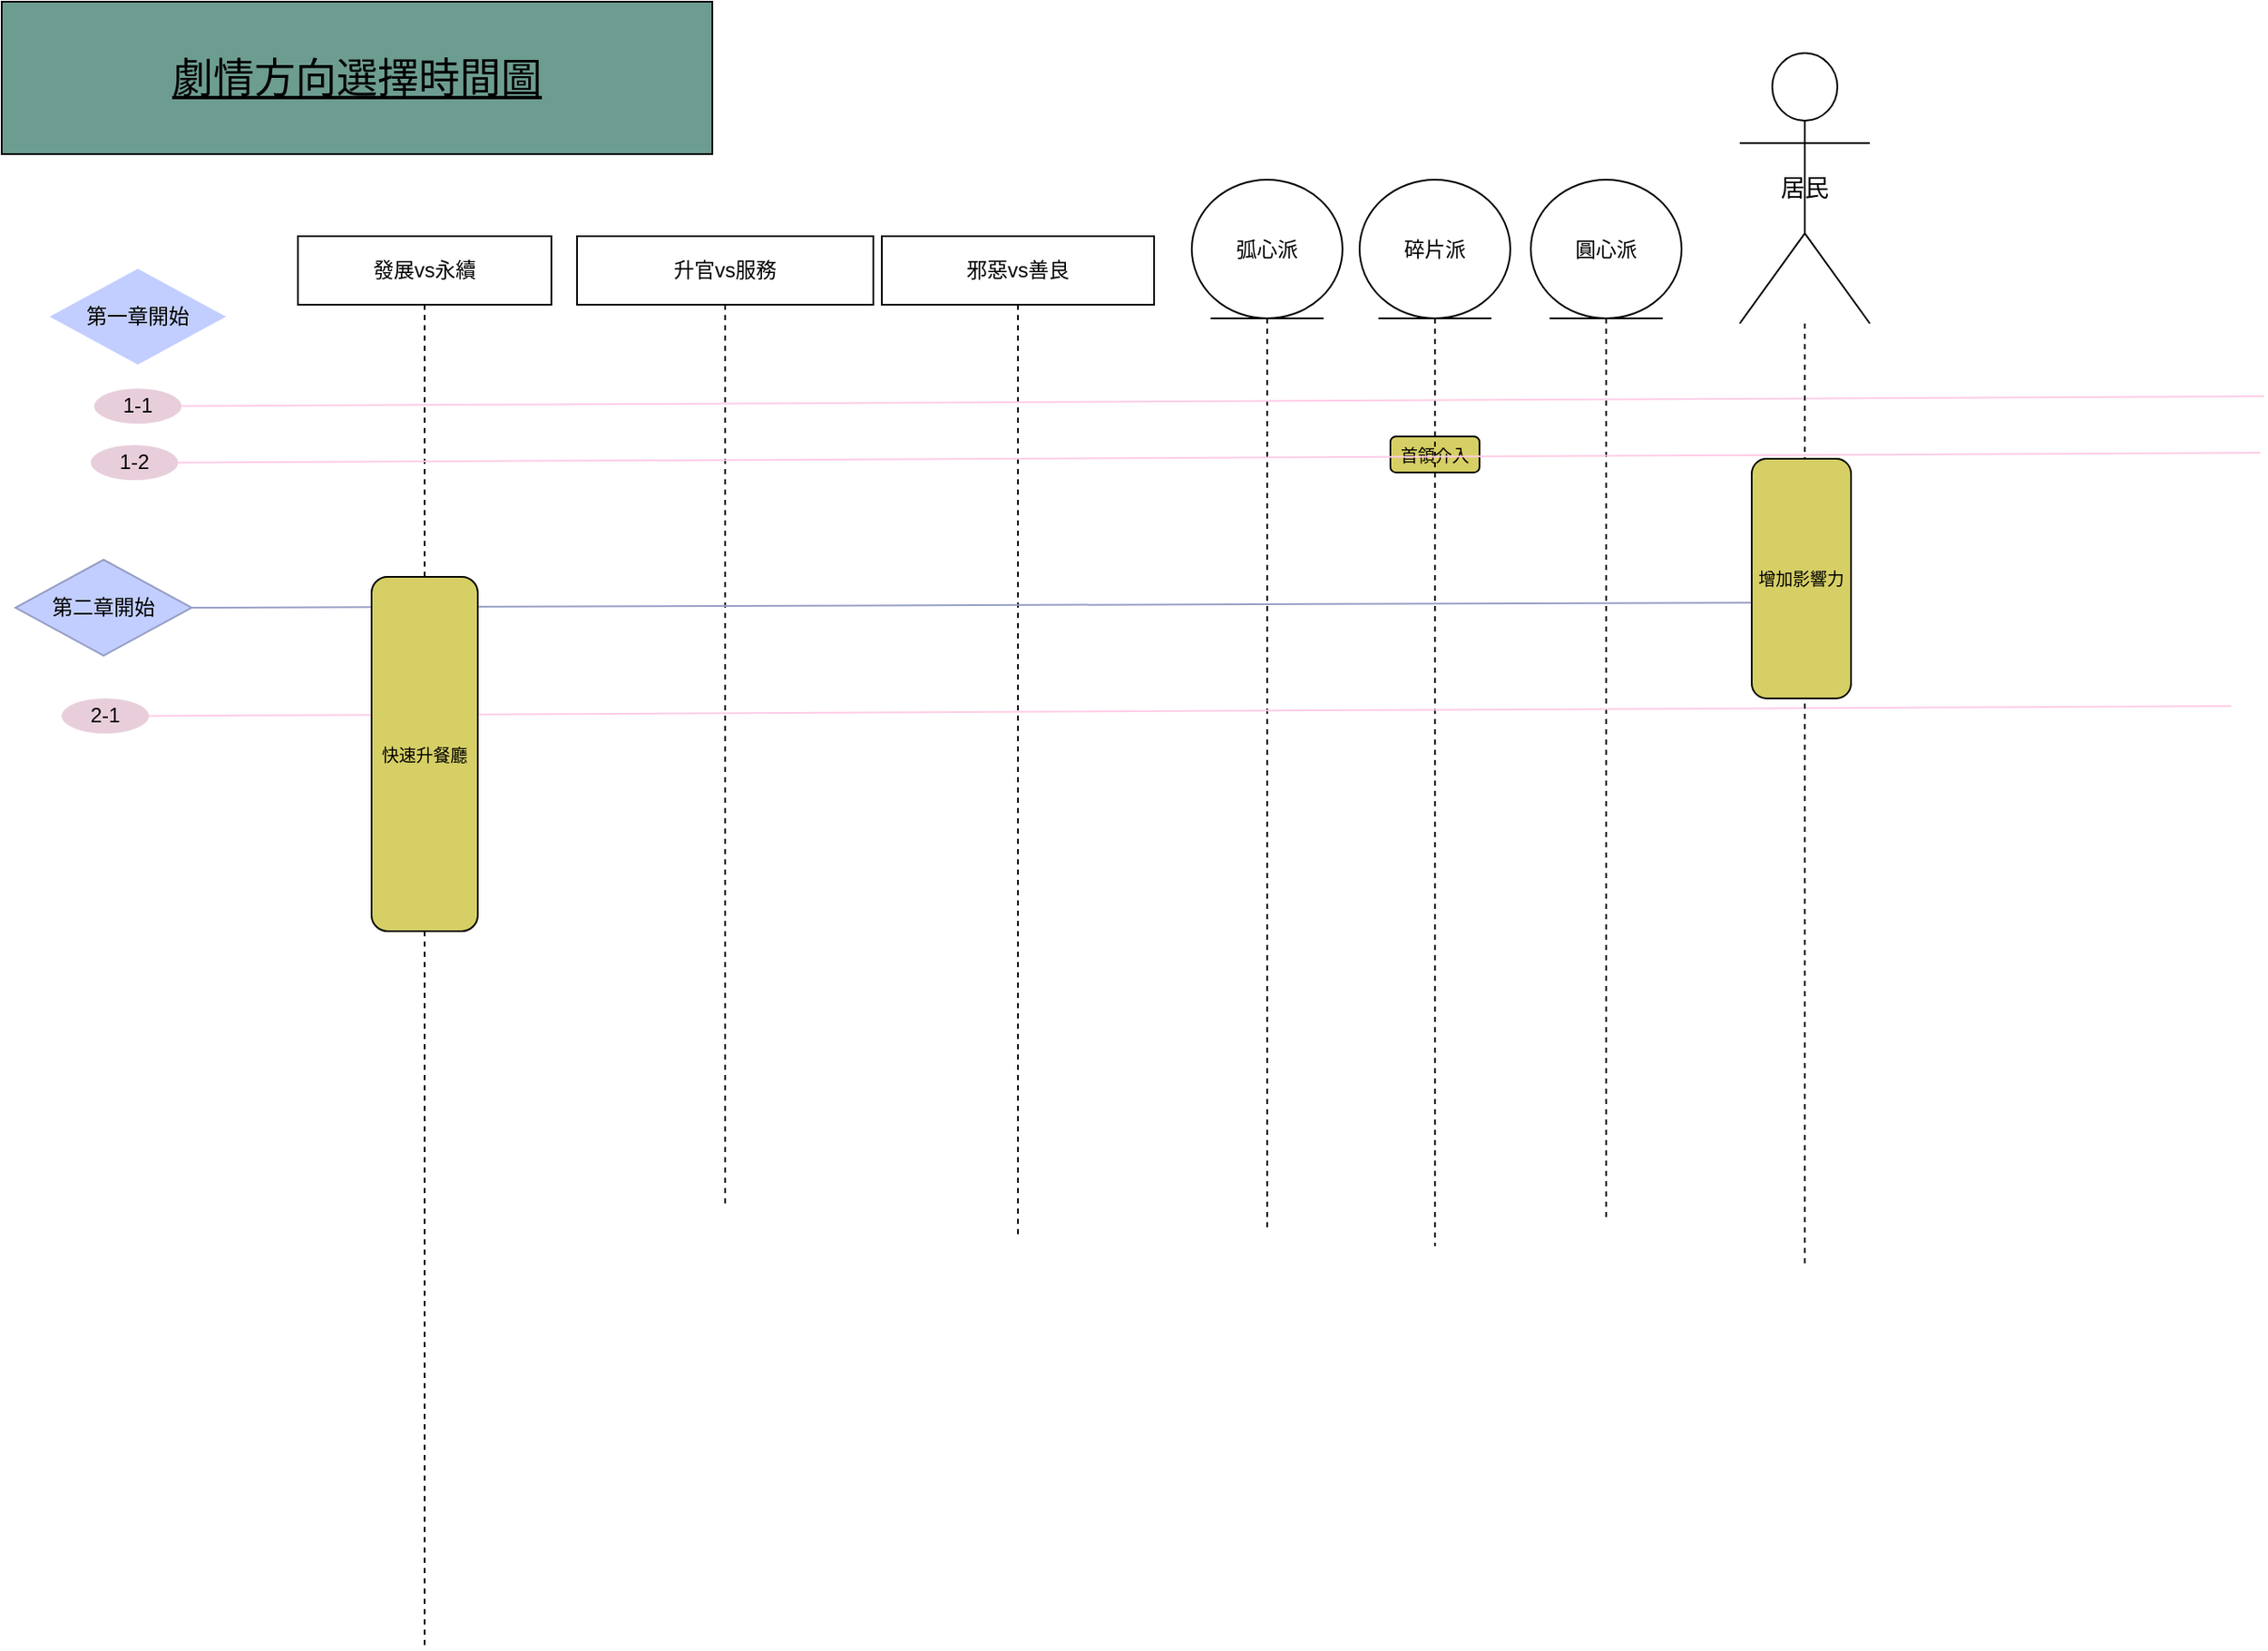 <mxfile version="25.0.3" pages="2">
  <diagram name="劇情發展結構" id="pUmAYFhH8gX9ZdCoPKHY">
    <mxGraphModel dx="2499" dy="786" grid="0" gridSize="10" guides="1" tooltips="1" connect="1" arrows="1" fold="1" page="1" pageScale="1" pageWidth="827" pageHeight="1169" math="0" shadow="0">
      <root>
        <mxCell id="0" />
        <mxCell id="1" parent="0" />
        <mxCell id="3y2mPfEz16o8gOErcH9n-1" value="發展vs永續" style="shape=umlLifeline;perimeter=lifelinePerimeter;whiteSpace=wrap;html=1;container=1;dropTarget=0;collapsible=0;recursiveResize=0;outlineConnect=0;portConstraint=eastwest;newEdgeStyle={&quot;curved&quot;:0,&quot;rounded&quot;:0};" vertex="1" parent="1">
          <mxGeometry x="42" y="219" width="148" height="825" as="geometry" />
        </mxCell>
        <mxCell id="3y2mPfEz16o8gOErcH9n-2" value="升官vs服務" style="shape=umlLifeline;perimeter=lifelinePerimeter;whiteSpace=wrap;html=1;container=1;dropTarget=0;collapsible=0;recursiveResize=0;outlineConnect=0;portConstraint=eastwest;newEdgeStyle={&quot;curved&quot;:0,&quot;rounded&quot;:0};" vertex="1" parent="1">
          <mxGeometry x="205" y="219" width="173" height="565" as="geometry" />
        </mxCell>
        <mxCell id="3y2mPfEz16o8gOErcH9n-3" value="邪惡vs善良" style="shape=umlLifeline;perimeter=lifelinePerimeter;whiteSpace=wrap;html=1;container=1;dropTarget=0;collapsible=0;recursiveResize=0;outlineConnect=0;portConstraint=eastwest;newEdgeStyle={&quot;curved&quot;:0,&quot;rounded&quot;:0};" vertex="1" parent="1">
          <mxGeometry x="383" y="219" width="159" height="583" as="geometry" />
        </mxCell>
        <mxCell id="3y2mPfEz16o8gOErcH9n-5" value="&lt;font style=&quot;font-size: 24px;&quot;&gt;&lt;u&gt;劇情方向選擇時間圖&lt;/u&gt;&lt;/font&gt;" style="rounded=0;whiteSpace=wrap;html=1;fillColor=#6D9C91;" vertex="1" parent="1">
          <mxGeometry x="-131" y="82" width="415" height="89" as="geometry" />
        </mxCell>
        <mxCell id="3y2mPfEz16o8gOErcH9n-6" value="弧心派" style="shape=umlLifeline;perimeter=lifelinePerimeter;whiteSpace=wrap;html=1;container=1;dropTarget=0;collapsible=0;recursiveResize=0;outlineConnect=0;portConstraint=eastwest;newEdgeStyle={&quot;curved&quot;:0,&quot;rounded&quot;:0};participant=umlEntity;size=81;" vertex="1" parent="1">
          <mxGeometry x="564" y="186" width="88" height="615" as="geometry" />
        </mxCell>
        <mxCell id="3y2mPfEz16o8gOErcH9n-14" value="&lt;span style=&quot;font-size: 10px;&quot;&gt;首領介入&lt;/span&gt;" style="rounded=1;whiteSpace=wrap;html=1;fillColor=#D6CF65;" vertex="1" parent="1">
          <mxGeometry x="680" y="336" width="52" height="21" as="geometry" />
        </mxCell>
        <mxCell id="3y2mPfEz16o8gOErcH9n-7" value="碎片&lt;span style=&quot;color: rgba(0, 0, 0, 0); font-family: monospace; font-size: 0px; text-align: start; text-wrap-mode: nowrap;&quot;&gt;%3CmxGraphModel%3E%3Croot%3E%3CmxCell%20id%3D%220%22%2F%3E%3CmxCell%20id%3D%221%22%20parent%3D%220%22%2F%3E%3CmxCell%20id%3D%222%22%20value%3D%22%E5%BC%A7%E5%BF%83%E6%B4%BE%22%20style%3D%22shape%3DumlLifeline%3Bperimeter%3DlifelinePerimeter%3BwhiteSpace%3Dwrap%3Bhtml%3D1%3Bcontainer%3D1%3BdropTarget%3D0%3Bcollapsible%3D0%3BrecursiveResize%3D0%3BoutlineConnect%3D0%3BportConstraint%3Deastwest%3BnewEdgeStyle%3D%7B%26quot%3Bcurved%26quot%3B%3A0%2C%26quot%3Brounded%26quot%3B%3A0%7D%3Bparticipant%3DumlEntity%3Bsize%3D81%3B%22%20vertex%3D%221%22%20parent%3D%221%22%3E%3CmxGeometry%20x%3D%22564%22%20y%3D%22186%22%20width%3D%2288%22%20height%3D%22373%22%20as%3D%22geometry%22%2F%3E%3C%2FmxCell%3E%3C%2Froot%3E%3C%2FmxGraphModel%3E&lt;/span&gt;派" style="shape=umlLifeline;perimeter=lifelinePerimeter;whiteSpace=wrap;html=1;container=1;dropTarget=0;collapsible=0;recursiveResize=0;outlineConnect=0;portConstraint=eastwest;newEdgeStyle={&quot;curved&quot;:0,&quot;rounded&quot;:0};participant=umlEntity;size=81;" vertex="1" parent="1">
          <mxGeometry x="662" y="186" width="88" height="623" as="geometry" />
        </mxCell>
        <mxCell id="3y2mPfEz16o8gOErcH9n-26" value="" style="group;strokeColor=none;" vertex="1" connectable="0" parent="1">
          <mxGeometry x="-77" y="308" width="1267" height="20.5" as="geometry" />
        </mxCell>
        <mxCell id="3y2mPfEz16o8gOErcH9n-15" value="1-1" style="ellipse;whiteSpace=wrap;html=1;fillColor=#E8CEDB;strokeColor=none;" vertex="1" parent="3y2mPfEz16o8gOErcH9n-26">
          <mxGeometry width="51" height="20.5" as="geometry" />
        </mxCell>
        <mxCell id="3y2mPfEz16o8gOErcH9n-25" value="" style="endArrow=none;html=1;rounded=0;exitX=1;exitY=0.5;exitDx=0;exitDy=0;strokeColor=#FFCCE6;" edge="1" parent="3y2mPfEz16o8gOErcH9n-26" source="3y2mPfEz16o8gOErcH9n-15">
          <mxGeometry width="50" height="50" relative="1" as="geometry">
            <mxPoint x="636" y="15.5" as="sourcePoint" />
            <mxPoint x="1267" y="4.5" as="targetPoint" />
          </mxGeometry>
        </mxCell>
        <mxCell id="3y2mPfEz16o8gOErcH9n-8" value="圓心派" style="shape=umlLifeline;perimeter=lifelinePerimeter;whiteSpace=wrap;html=1;container=1;dropTarget=0;collapsible=0;recursiveResize=0;outlineConnect=0;portConstraint=eastwest;newEdgeStyle={&quot;curved&quot;:0,&quot;rounded&quot;:0};participant=umlEntity;size=81;" vertex="1" parent="1">
          <mxGeometry x="762" y="186" width="88" height="606" as="geometry" />
        </mxCell>
        <mxCell id="3y2mPfEz16o8gOErcH9n-27" value="" style="group;strokeColor=none;" vertex="1" connectable="0" parent="1">
          <mxGeometry x="-79" y="341" width="1267" height="20.5" as="geometry" />
        </mxCell>
        <mxCell id="3y2mPfEz16o8gOErcH9n-28" value="1-2" style="ellipse;whiteSpace=wrap;html=1;fillColor=#E8CEDB;strokeColor=none;" vertex="1" parent="3y2mPfEz16o8gOErcH9n-27">
          <mxGeometry width="51" height="20.5" as="geometry" />
        </mxCell>
        <mxCell id="3y2mPfEz16o8gOErcH9n-29" value="" style="endArrow=none;html=1;rounded=0;exitX=1;exitY=0.5;exitDx=0;exitDy=0;strokeColor=#FFCCE6;" edge="1" parent="3y2mPfEz16o8gOErcH9n-27" source="3y2mPfEz16o8gOErcH9n-28">
          <mxGeometry width="50" height="50" relative="1" as="geometry">
            <mxPoint x="636" y="15.5" as="sourcePoint" />
            <mxPoint x="1267" y="4.5" as="targetPoint" />
          </mxGeometry>
        </mxCell>
        <mxCell id="3y2mPfEz16o8gOErcH9n-9" value="第一章開始" style="rhombus;whiteSpace=wrap;html=1;fillColor=#C2CEFF;strokeColor=none;" vertex="1" parent="1">
          <mxGeometry x="-103" y="238" width="103" height="56" as="geometry" />
        </mxCell>
        <mxCell id="3y2mPfEz16o8gOErcH9n-12" value="" style="group" vertex="1" connectable="0" parent="1">
          <mxGeometry x="-123" y="408" width="1294" height="110" as="geometry" />
        </mxCell>
        <mxCell id="3y2mPfEz16o8gOErcH9n-10" value="第二章開始" style="rhombus;whiteSpace=wrap;html=1;fillColor=#C2CEFF;strokeColor=#969EC4;" vertex="1" parent="3y2mPfEz16o8gOErcH9n-12">
          <mxGeometry width="103" height="56" as="geometry" />
        </mxCell>
        <mxCell id="3y2mPfEz16o8gOErcH9n-11" value="" style="endArrow=none;html=1;rounded=0;exitX=1;exitY=0.5;exitDx=0;exitDy=0;strokeColor=#969EC4;" edge="1" parent="3y2mPfEz16o8gOErcH9n-12" source="3y2mPfEz16o8gOErcH9n-10">
          <mxGeometry width="50" height="50" relative="1" as="geometry">
            <mxPoint x="414" y="-114" as="sourcePoint" />
            <mxPoint x="1033" y="25" as="targetPoint" />
          </mxGeometry>
        </mxCell>
        <mxCell id="3y2mPfEz16o8gOErcH9n-30" value="" style="group;strokeColor=none;" vertex="1" connectable="0" parent="3y2mPfEz16o8gOErcH9n-12">
          <mxGeometry x="27" y="81" width="1267" height="20.5" as="geometry" />
        </mxCell>
        <mxCell id="3y2mPfEz16o8gOErcH9n-31" value="2-1" style="ellipse;whiteSpace=wrap;html=1;fillColor=#E8CEDB;strokeColor=none;" vertex="1" parent="3y2mPfEz16o8gOErcH9n-30">
          <mxGeometry width="51" height="20.5" as="geometry" />
        </mxCell>
        <mxCell id="3y2mPfEz16o8gOErcH9n-32" value="" style="endArrow=none;html=1;rounded=0;exitX=1;exitY=0.5;exitDx=0;exitDy=0;strokeColor=#FFCCE6;" edge="1" parent="3y2mPfEz16o8gOErcH9n-30" source="3y2mPfEz16o8gOErcH9n-31">
          <mxGeometry width="50" height="50" relative="1" as="geometry">
            <mxPoint x="636" y="15.5" as="sourcePoint" />
            <mxPoint x="1267" y="4.5" as="targetPoint" />
          </mxGeometry>
        </mxCell>
        <mxCell id="3y2mPfEz16o8gOErcH9n-4" value="&lt;font style=&quot;font-size: 10px;&quot;&gt;快速升餐廳&lt;/font&gt;" style="rounded=1;whiteSpace=wrap;html=1;fillColor=#D6CF65;" vertex="1" parent="1">
          <mxGeometry x="85" y="418" width="62" height="207" as="geometry" />
        </mxCell>
        <mxCell id="Bkn2_FGdECiVo18O_pP4-1" value="&lt;font style=&quot;font-size: 14px;&quot;&gt;居民&lt;/font&gt;" style="shape=umlLifeline;perimeter=lifelinePerimeter;whiteSpace=wrap;html=1;container=1;dropTarget=0;collapsible=0;recursiveResize=0;outlineConnect=0;portConstraint=eastwest;newEdgeStyle={&quot;curved&quot;:0,&quot;rounded&quot;:0};participant=umlActor;size=158;" vertex="1" parent="1">
          <mxGeometry x="884" y="112" width="76" height="710" as="geometry" />
        </mxCell>
        <mxCell id="Bkn2_FGdECiVo18O_pP4-2" value="&lt;font style=&quot;font-size: 10px;&quot;&gt;增加影響力&lt;/font&gt;" style="rounded=1;whiteSpace=wrap;html=1;fillColor=#D6CF65;" vertex="1" parent="1">
          <mxGeometry x="891" y="349" width="58" height="140" as="geometry" />
        </mxCell>
      </root>
    </mxGraphModel>
  </diagram>
  <diagram id="IoGfK4IlOOAsiUc2G8W-" name="結局組成分支圖">
    <mxGraphModel dx="2499" dy="1955" grid="0" gridSize="10" guides="1" tooltips="1" connect="1" arrows="1" fold="1" page="1" pageScale="1" pageWidth="827" pageHeight="1169" math="0" shadow="0">
      <root>
        <mxCell id="0" />
        <mxCell id="1" parent="0" />
        <mxCell id="BSz0f0PyC9X5RBA6Yutl-9" style="rounded=0;orthogonalLoop=1;jettySize=auto;html=1;entryX=0;entryY=0.5;entryDx=0;entryDy=0;" edge="1" parent="1" source="BSz0f0PyC9X5RBA6Yutl-1" target="BSz0f0PyC9X5RBA6Yutl-7">
          <mxGeometry relative="1" as="geometry" />
        </mxCell>
        <mxCell id="BSz0f0PyC9X5RBA6Yutl-1" value="第一章" style="strokeWidth=2;html=1;shape=mxgraph.flowchart.start_1;whiteSpace=wrap;" vertex="1" parent="1">
          <mxGeometry x="-232" y="210" width="100" height="60" as="geometry" />
        </mxCell>
        <mxCell id="BSz0f0PyC9X5RBA6Yutl-2" value="&lt;span style=&quot;font-size: 15px; text-align: left;&quot;&gt;變成國王&lt;/span&gt;" style="rounded=1;whiteSpace=wrap;html=1;fillColor=#F7BEBC;" vertex="1" parent="1">
          <mxGeometry x="574" y="123" width="120" height="60" as="geometry" />
        </mxCell>
        <mxCell id="BSz0f0PyC9X5RBA6Yutl-3" value="&lt;span style=&quot;white-space: pre;&quot;&gt;&amp;nbsp;&amp;nbsp;&amp;nbsp;&amp;nbsp;&lt;/span&gt;&lt;span style=&quot;white-space: pre;&quot;&gt;&amp;nbsp;&amp;nbsp;&amp;nbsp;&amp;nbsp;&lt;/span&gt;&lt;br&gt;&lt;span style=&quot;white-space: pre;&quot;&gt;&amp;nbsp;&amp;nbsp;&amp;nbsp;&amp;nbsp;&lt;/span&gt;&lt;span style=&quot;white-space: pre;&quot;&gt;&amp;nbsp;&amp;nbsp;&amp;nbsp;&amp;nbsp;&lt;/span&gt;&lt;span style=&quot;white-space: pre;&quot;&gt;&amp;nbsp;&amp;nbsp;&amp;nbsp;&amp;nbsp;&lt;/span&gt;&lt;br&gt;&lt;span style=&quot;white-space: pre;&quot;&gt;&amp;nbsp;&amp;nbsp;&amp;nbsp;&amp;nbsp;&lt;/span&gt;&lt;span style=&quot;white-space: pre;&quot;&gt;&amp;nbsp;&amp;nbsp;&amp;nbsp;&amp;nbsp;&lt;/span&gt;&lt;span style=&quot;white-space: pre;&quot;&gt;&amp;nbsp;&amp;nbsp;&amp;nbsp;&amp;nbsp;&lt;/span&gt;&lt;br&gt;&lt;span style=&quot;white-space: pre;&quot;&gt;&amp;nbsp;&amp;nbsp;&amp;nbsp;&amp;nbsp;&lt;/span&gt;&lt;span style=&quot;white-space: pre;&quot;&gt;&amp;nbsp;&amp;nbsp;&amp;nbsp;&amp;nbsp;&lt;/span&gt;&lt;span style=&quot;white-space: pre;&quot;&gt;&amp;nbsp;&amp;nbsp;&amp;nbsp;&amp;nbsp;&lt;/span&gt;&lt;title&gt;&lt;/title&gt;&lt;br&gt;&lt;span style=&quot;white-space: pre;&quot;&gt;&amp;nbsp;&amp;nbsp;&amp;nbsp;&amp;nbsp;&lt;/span&gt;&lt;span style=&quot;white-space: pre;&quot;&gt;&amp;nbsp;&amp;nbsp;&amp;nbsp;&amp;nbsp;&lt;/span&gt;&lt;span style=&quot;white-space: pre;&quot;&gt;&amp;nbsp;&amp;nbsp;&amp;nbsp;&amp;nbsp;&lt;/span&gt;&lt;br&gt;&lt;span style=&quot;white-space: pre;&quot;&gt;&amp;nbsp;&amp;nbsp;&amp;nbsp;&amp;nbsp;&lt;/span&gt;&lt;span style=&quot;white-space: pre;&quot;&gt;&amp;nbsp;&amp;nbsp;&amp;nbsp;&amp;nbsp;&lt;/span&gt;&lt;span style=&quot;white-space: pre;&quot;&gt;&amp;nbsp;&amp;nbsp;&amp;nbsp;&amp;nbsp;&lt;/span&gt;&lt;br&gt;&lt;span style=&quot;white-space: pre;&quot;&gt;&amp;nbsp;&amp;nbsp;&amp;nbsp;&amp;nbsp;&lt;/span&gt;&lt;span style=&quot;white-space: pre;&quot;&gt;&amp;nbsp;&amp;nbsp;&amp;nbsp;&amp;nbsp;&lt;/span&gt;&lt;span style=&quot;white-space: pre;&quot;&gt;&amp;nbsp;&amp;nbsp;&amp;nbsp;&amp;nbsp;&lt;/span&gt;&lt;br&gt;&lt;span style=&quot;white-space: pre;&quot;&gt;&amp;nbsp;&amp;nbsp;&amp;nbsp;&amp;nbsp;&lt;/span&gt;&lt;span style=&quot;white-space: pre;&quot;&gt;&amp;nbsp;&amp;nbsp;&amp;nbsp;&amp;nbsp;&lt;/span&gt;&lt;br&gt;&lt;span style=&quot;white-space: pre;&quot;&gt;&amp;nbsp;&amp;nbsp;&amp;nbsp;&amp;nbsp;&lt;/span&gt;&lt;span style=&quot;white-space: pre;&quot;&gt;&amp;nbsp;&amp;nbsp;&amp;nbsp;&amp;nbsp;&lt;/span&gt;&lt;div style=&quot;font-size:15px;&quot; class=&quot;toggle&quot;&gt;玩家&lt;div style=&quot;font-size: 15px; line-height: 24px; letter-spacing: -0.08px; font-weight: 400; word-wrap: break-word;&quot; class=&quot;paragraph&quot;&gt;遊戲策略準確率應高於xx%才會觸發&lt;/div&gt;&lt;/div&gt;&lt;div style=&quot;font-size:15px;&quot; class=&quot;toggle&quot;&gt;&lt;br&gt;&lt;div style=&quot;font-size: 15px; line-height: 24px; letter-spacing: -0.08px; font-weight: 400; word-wrap: break-word;&quot; class=&quot;paragraph&quot;&gt;星球人口增加xx%&lt;/div&gt;&lt;/div&gt;&lt;div style=&quot;font-size:15px;&quot; class=&quot;toggle&quot;&gt;玩家&lt;div style=&quot;font-size: 15px; line-height: 24px; letter-spacing: -0.08px; font-weight: 400; word-wrap: break-word;&quot; class=&quot;paragraph&quot;&gt;委員會影像力達xx%&lt;br&gt;任務完成率達xx%&lt;br&gt;和副官關係不低於xx%&lt;br&gt;和其他部門關係不低於xx%&lt;/div&gt;&lt;/div&gt;&lt;div style=&quot;font-size:15px;&quot; class=&quot;toggle&quot;&gt;玩家&lt;/div&gt;&lt;div style=&quot;font-size: 15px; line-height: 24px; letter-spacing: -0.08px; font-weight: 400; word-wrap: break-word;&quot; class=&quot;paragraph&quot;&gt;隱藏結局&lt;/div&gt;&lt;div style=&quot;font-size:15px;&quot; class=&quot;toggle&quot;&gt;玩家發現自己的隱藏邪惡身分—邪惡聯盟毒劑部門指揮官&lt;div style=&quot;font-size: 15px; line-height: 24px; letter-spacing: -0.08px; font-weight: 400; word-wrap: break-word;&quot; class=&quot;paragraph&quot;&gt;魔物等級低於xxx級&lt;/div&gt;&lt;/div&gt;&lt;div style=&quot;font-size: 15px; line-height: 24px; letter-spacing: -0.08px; font-weight: 400; word-wrap: break-word;&quot; class=&quot;paragraph&quot;&gt;偶爾會出現很邪惡的劇情選項&lt;/div&gt;&lt;div style=&quot;font-size: 15px; line-height: 24px; letter-spacing: -0.08px; font-weight: 400; word-wrap: break-word;&quot; class=&quot;paragraph&quot;&gt;使用奇怪的科技和道具debuff&lt;/div&gt;&lt;div style=&quot;font-size: 15px; line-height: 24px; letter-spacing: -0.08px; font-weight: 400; word-wrap: break-word;&quot; class=&quot;paragraph&quot;&gt;和副官的對話、抱怨&lt;/div&gt;&lt;p&gt;&lt;/p&gt;&lt;br&gt;&lt;span style=&quot;white-space: pre;&quot;&gt;&amp;nbsp;&amp;nbsp;&amp;nbsp;&amp;nbsp;&lt;/span&gt;" style="text;whiteSpace=wrap;html=1;" vertex="1" parent="1">
          <mxGeometry x="855" y="-66" width="403" height="546" as="geometry" />
        </mxCell>
        <mxCell id="BSz0f0PyC9X5RBA6Yutl-4" value="&lt;span style=&quot;font-size: 15px; text-align: left;&quot;&gt;變成魔王&lt;/span&gt;" style="rounded=1;whiteSpace=wrap;html=1;fillColor=#F7BEBC;" vertex="1" parent="1">
          <mxGeometry x="579" y="430" width="120" height="60" as="geometry" />
        </mxCell>
        <mxCell id="BSz0f0PyC9X5RBA6Yutl-5" value="" style="rounded=1;whiteSpace=wrap;html=1;fillColor=#F7BEBC;" vertex="1" parent="1">
          <mxGeometry x="581" y="517" width="120" height="60" as="geometry" />
        </mxCell>
        <mxCell id="BSz0f0PyC9X5RBA6Yutl-6" value="&lt;span style=&quot;font-size: 15px; text-align: left;&quot;&gt;和平&lt;/span&gt;" style="rounded=1;whiteSpace=wrap;html=1;fillColor=#F7BEBC;" vertex="1" parent="1">
          <mxGeometry x="574" y="256" width="120" height="60" as="geometry" />
        </mxCell>
        <mxCell id="BSz0f0PyC9X5RBA6Yutl-11" style="edgeStyle=none;rounded=0;orthogonalLoop=1;jettySize=auto;html=1;" edge="1" parent="1" source="BSz0f0PyC9X5RBA6Yutl-7">
          <mxGeometry relative="1" as="geometry">
            <mxPoint x="518" y="387" as="targetPoint" />
          </mxGeometry>
        </mxCell>
        <mxCell id="BSz0f0PyC9X5RBA6Yutl-7" value="觸發?" style="rounded=1;whiteSpace=wrap;html=1;" vertex="1" parent="1">
          <mxGeometry x="-30" y="207" width="120" height="60" as="geometry" />
        </mxCell>
        <mxCell id="BSz0f0PyC9X5RBA6Yutl-8" value="&lt;span style=&quot;font-size: 15px; text-align: left;&quot;&gt;升官發財&lt;/span&gt;" style="rounded=1;whiteSpace=wrap;html=1;fillColor=#F7BEBC;" vertex="1" parent="1">
          <mxGeometry x="581" y="343" width="120" height="60" as="geometry" />
        </mxCell>
      </root>
    </mxGraphModel>
  </diagram>
</mxfile>
